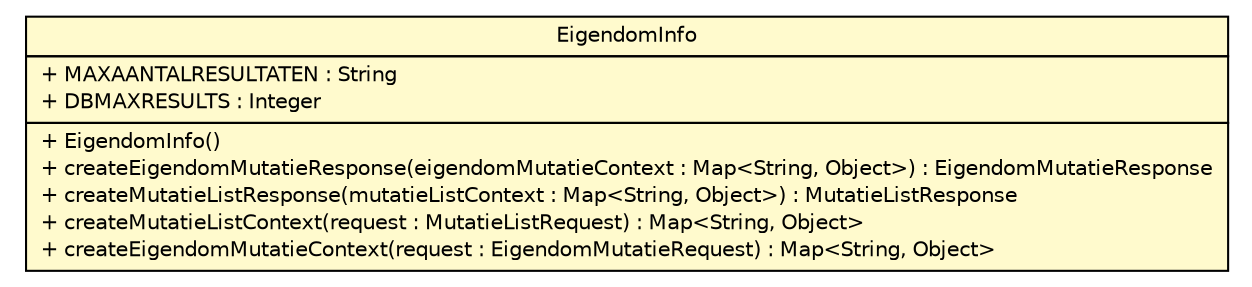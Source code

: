 #!/usr/local/bin/dot
#
# Class diagram 
# Generated by UMLGraph version R5_6-24-gf6e263 (http://www.umlgraph.org/)
#

digraph G {
	edge [fontname="Helvetica",fontsize=10,labelfontname="Helvetica",labelfontsize=10];
	node [fontname="Helvetica",fontsize=10,shape=plaintext];
	nodesep=0.25;
	ranksep=0.5;
	// nl.b3p.brmo.soap.db.EigendomInfo
	c615 [label=<<table title="nl.b3p.brmo.soap.db.EigendomInfo" border="0" cellborder="1" cellspacing="0" cellpadding="2" port="p" bgcolor="lemonChiffon" href="./EigendomInfo.html">
		<tr><td><table border="0" cellspacing="0" cellpadding="1">
<tr><td align="center" balign="center"> EigendomInfo </td></tr>
		</table></td></tr>
		<tr><td><table border="0" cellspacing="0" cellpadding="1">
<tr><td align="left" balign="left"> + MAXAANTALRESULTATEN : String </td></tr>
<tr><td align="left" balign="left"> + DBMAXRESULTS : Integer </td></tr>
		</table></td></tr>
		<tr><td><table border="0" cellspacing="0" cellpadding="1">
<tr><td align="left" balign="left"> + EigendomInfo() </td></tr>
<tr><td align="left" balign="left"> + createEigendomMutatieResponse(eigendomMutatieContext : Map&lt;String, Object&gt;) : EigendomMutatieResponse </td></tr>
<tr><td align="left" balign="left"> + createMutatieListResponse(mutatieListContext : Map&lt;String, Object&gt;) : MutatieListResponse </td></tr>
<tr><td align="left" balign="left"> + createMutatieListContext(request : MutatieListRequest) : Map&lt;String, Object&gt; </td></tr>
<tr><td align="left" balign="left"> + createEigendomMutatieContext(request : EigendomMutatieRequest) : Map&lt;String, Object&gt; </td></tr>
		</table></td></tr>
		</table>>, URL="./EigendomInfo.html", fontname="Helvetica", fontcolor="black", fontsize=10.0];
}

